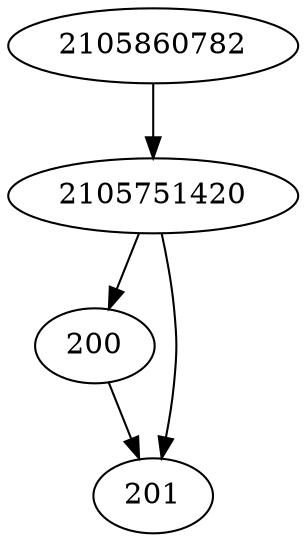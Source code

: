 strict digraph  {
200;
201;
2105751420;
2105860782;
200 -> 201;
2105751420 -> 200;
2105751420 -> 201;
2105860782 -> 2105751420;
}
